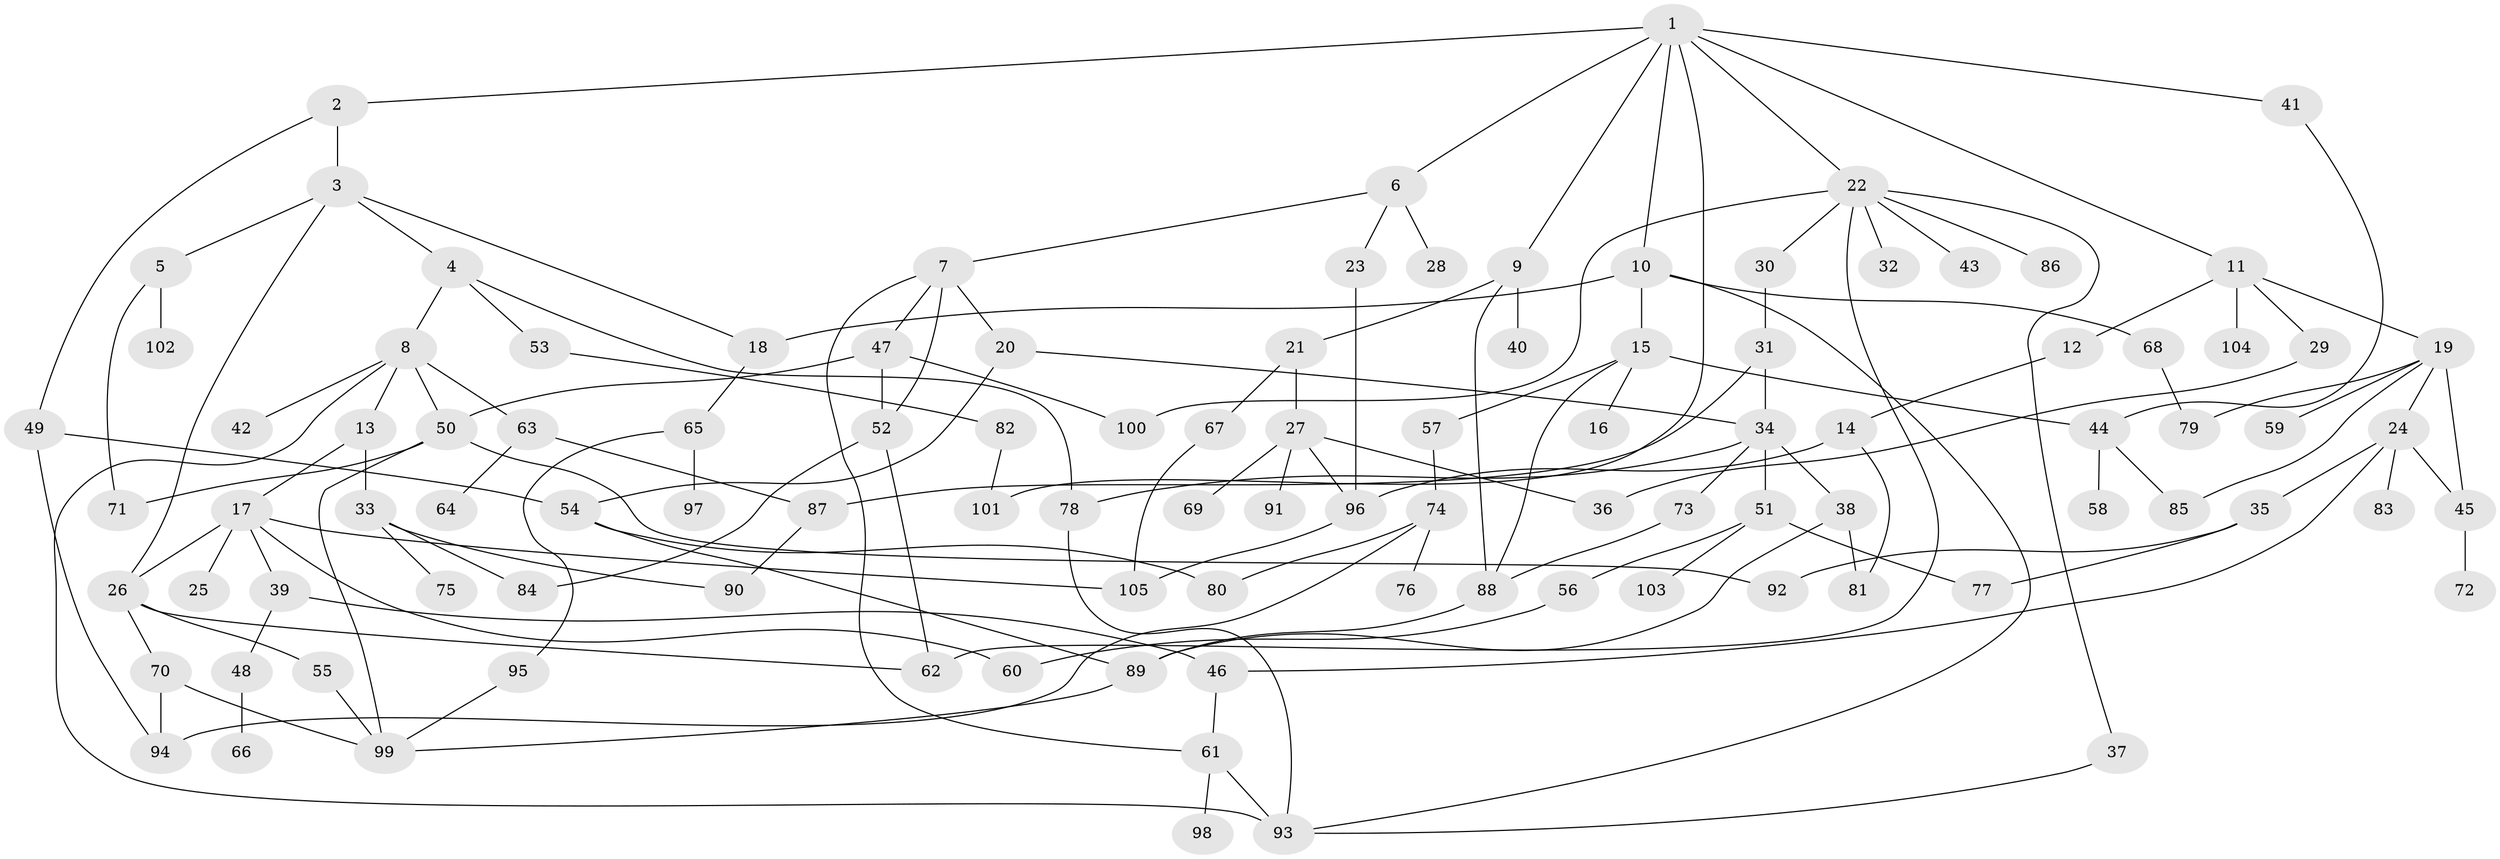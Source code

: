 // coarse degree distribution, {6: 0.03125, 4: 0.203125, 3: 0.203125, 5: 0.15625, 7: 0.015625, 2: 0.171875, 1: 0.1875, 8: 0.03125}
// Generated by graph-tools (version 1.1) at 2025/35/03/04/25 23:35:59]
// undirected, 105 vertices, 149 edges
graph export_dot {
  node [color=gray90,style=filled];
  1;
  2;
  3;
  4;
  5;
  6;
  7;
  8;
  9;
  10;
  11;
  12;
  13;
  14;
  15;
  16;
  17;
  18;
  19;
  20;
  21;
  22;
  23;
  24;
  25;
  26;
  27;
  28;
  29;
  30;
  31;
  32;
  33;
  34;
  35;
  36;
  37;
  38;
  39;
  40;
  41;
  42;
  43;
  44;
  45;
  46;
  47;
  48;
  49;
  50;
  51;
  52;
  53;
  54;
  55;
  56;
  57;
  58;
  59;
  60;
  61;
  62;
  63;
  64;
  65;
  66;
  67;
  68;
  69;
  70;
  71;
  72;
  73;
  74;
  75;
  76;
  77;
  78;
  79;
  80;
  81;
  82;
  83;
  84;
  85;
  86;
  87;
  88;
  89;
  90;
  91;
  92;
  93;
  94;
  95;
  96;
  97;
  98;
  99;
  100;
  101;
  102;
  103;
  104;
  105;
  1 -- 2;
  1 -- 6;
  1 -- 9;
  1 -- 10;
  1 -- 11;
  1 -- 22;
  1 -- 41;
  1 -- 101;
  2 -- 3;
  2 -- 49;
  3 -- 4;
  3 -- 5;
  3 -- 26;
  3 -- 18;
  4 -- 8;
  4 -- 53;
  4 -- 78;
  5 -- 102;
  5 -- 71;
  6 -- 7;
  6 -- 23;
  6 -- 28;
  7 -- 20;
  7 -- 47;
  7 -- 61;
  7 -- 52;
  8 -- 13;
  8 -- 42;
  8 -- 63;
  8 -- 93;
  8 -- 50;
  9 -- 21;
  9 -- 40;
  9 -- 88;
  10 -- 15;
  10 -- 18;
  10 -- 68;
  10 -- 93;
  11 -- 12;
  11 -- 19;
  11 -- 29;
  11 -- 104;
  12 -- 14;
  13 -- 17;
  13 -- 33;
  14 -- 81;
  14 -- 96;
  15 -- 16;
  15 -- 44;
  15 -- 57;
  15 -- 88;
  17 -- 25;
  17 -- 26;
  17 -- 39;
  17 -- 105;
  17 -- 60;
  18 -- 65;
  19 -- 24;
  19 -- 59;
  19 -- 45;
  19 -- 79;
  19 -- 85;
  20 -- 34;
  20 -- 54;
  21 -- 27;
  21 -- 67;
  22 -- 30;
  22 -- 32;
  22 -- 37;
  22 -- 43;
  22 -- 62;
  22 -- 86;
  22 -- 100;
  23 -- 96;
  24 -- 35;
  24 -- 45;
  24 -- 83;
  24 -- 46;
  26 -- 55;
  26 -- 70;
  26 -- 62;
  27 -- 36;
  27 -- 69;
  27 -- 91;
  27 -- 96;
  29 -- 36;
  30 -- 31;
  31 -- 87;
  31 -- 34;
  33 -- 75;
  33 -- 90;
  33 -- 84;
  34 -- 38;
  34 -- 51;
  34 -- 73;
  34 -- 78;
  35 -- 77;
  35 -- 92;
  37 -- 93;
  38 -- 81;
  38 -- 89;
  39 -- 46;
  39 -- 48;
  41 -- 44;
  44 -- 58;
  44 -- 85;
  45 -- 72;
  46 -- 61;
  47 -- 50;
  47 -- 52;
  47 -- 100;
  48 -- 66;
  49 -- 94;
  49 -- 54;
  50 -- 71;
  50 -- 99;
  50 -- 92;
  51 -- 56;
  51 -- 103;
  51 -- 77;
  52 -- 84;
  52 -- 62;
  53 -- 82;
  54 -- 80;
  54 -- 89;
  55 -- 99;
  56 -- 60;
  57 -- 74;
  61 -- 98;
  61 -- 93;
  63 -- 64;
  63 -- 87;
  65 -- 95;
  65 -- 97;
  67 -- 105;
  68 -- 79;
  70 -- 99;
  70 -- 94;
  73 -- 88;
  74 -- 76;
  74 -- 80;
  74 -- 94;
  78 -- 93;
  82 -- 101;
  87 -- 90;
  88 -- 89;
  89 -- 99;
  95 -- 99;
  96 -- 105;
}
